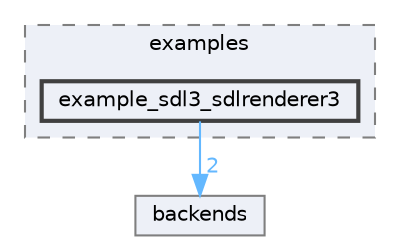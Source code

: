 digraph "runtime/imgui/examples/example_sdl3_sdlrenderer3"
{
 // LATEX_PDF_SIZE
  bgcolor="transparent";
  edge [fontname=Helvetica,fontsize=10,labelfontname=Helvetica,labelfontsize=10];
  node [fontname=Helvetica,fontsize=10,shape=box,height=0.2,width=0.4];
  compound=true
  subgraph clusterdir_ab944393f9802f1f645e8d187873bf1b {
    graph [ bgcolor="#edf0f7", pencolor="grey50", label="examples", fontname=Helvetica,fontsize=10 style="filled,dashed", URL="dir_ab944393f9802f1f645e8d187873bf1b.html",tooltip=""]
  dir_d75504c07c69676fa7d5875b156f9868 [label="example_sdl3_sdlrenderer3", fillcolor="#edf0f7", color="grey25", style="filled,bold", URL="dir_d75504c07c69676fa7d5875b156f9868.html",tooltip=""];
  }
  dir_248c6eab834282c3fd2db1e6009aeb27 [label="backends", fillcolor="#edf0f7", color="grey50", style="filled", URL="dir_248c6eab834282c3fd2db1e6009aeb27.html",tooltip=""];
  dir_d75504c07c69676fa7d5875b156f9868->dir_248c6eab834282c3fd2db1e6009aeb27 [headlabel="2", labeldistance=1.5 headhref="dir_000060_000007.html" href="dir_000060_000007.html" color="steelblue1" fontcolor="steelblue1"];
}
